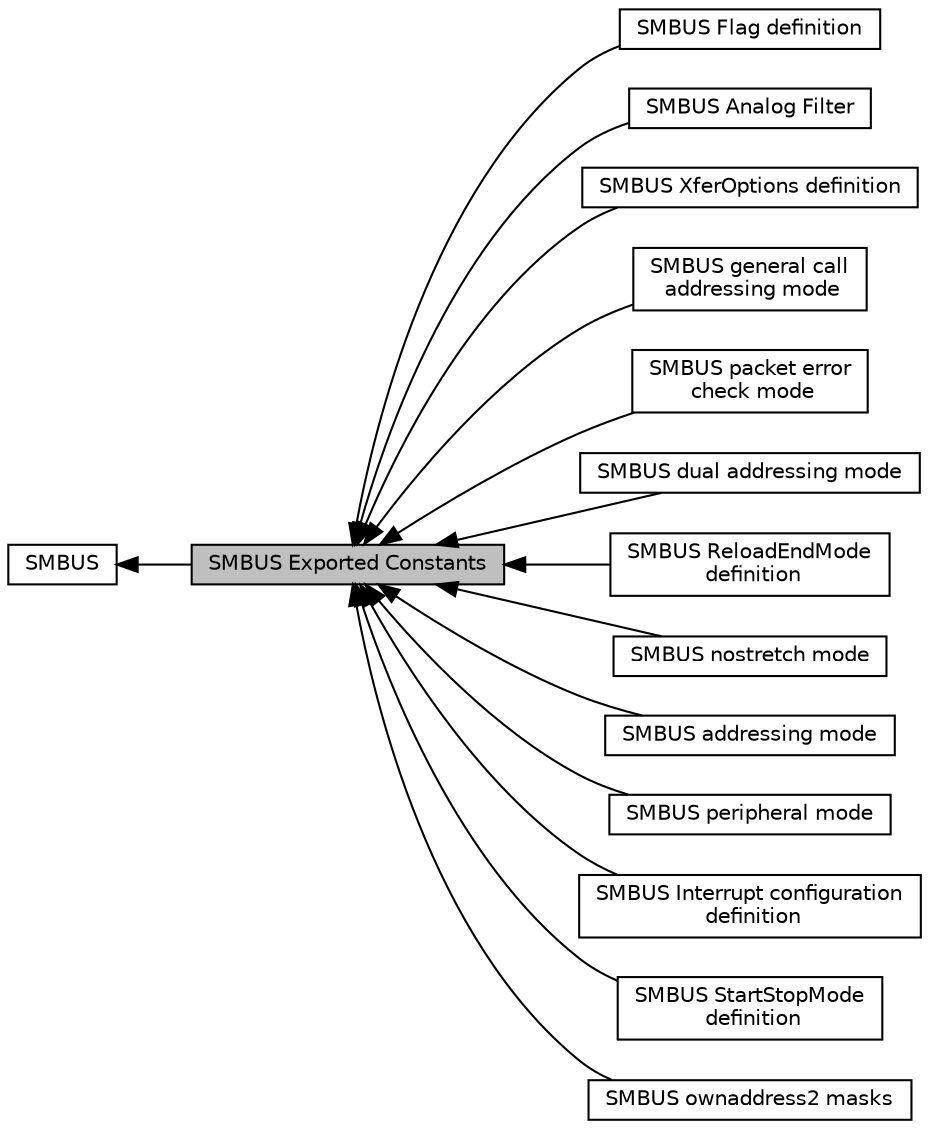 digraph "SMBUS Exported Constants"
{
  edge [fontname="Helvetica",fontsize="10",labelfontname="Helvetica",labelfontsize="10"];
  node [fontname="Helvetica",fontsize="10",shape=record];
  rankdir=LR;
  Node14 [label="SMBUS Flag definition",height=0.2,width=0.4,color="black", fillcolor="white", style="filled",URL="$group___s_m_b_u_s___flag__definition.html",tooltip="Flag definition Elements values convention: 0xXXXXYYYY. "];
  Node2 [label="SMBUS Analog Filter",height=0.2,width=0.4,color="black", fillcolor="white", style="filled",URL="$group___s_m_b_u_s___analog___filter.html"];
  Node12 [label="SMBUS XferOptions definition",height=0.2,width=0.4,color="black", fillcolor="white", style="filled",URL="$group___s_m_b_u_s___xfer_options__definition.html"];
  Node6 [label="SMBUS general call\l addressing mode",height=0.2,width=0.4,color="black", fillcolor="white", style="filled",URL="$group___s_m_b_u_s__general__call__addressing__mode.html"];
  Node8 [label="SMBUS packet error\l check mode",height=0.2,width=0.4,color="black", fillcolor="white", style="filled",URL="$group___s_m_b_u_s__packet__error__check__mode.html"];
  Node4 [label="SMBUS dual addressing mode",height=0.2,width=0.4,color="black", fillcolor="white", style="filled",URL="$group___s_m_b_u_s__dual__addressing__mode.html"];
  Node10 [label="SMBUS ReloadEndMode\l definition",height=0.2,width=0.4,color="black", fillcolor="white", style="filled",URL="$group___s_m_b_u_s___reload_end_mode__definition.html"];
  Node7 [label="SMBUS nostretch mode",height=0.2,width=0.4,color="black", fillcolor="white", style="filled",URL="$group___s_m_b_u_s__nostretch__mode.html"];
  Node3 [label="SMBUS addressing mode",height=0.2,width=0.4,color="black", fillcolor="white", style="filled",URL="$group___s_m_b_u_s__addressing__mode.html"];
  Node0 [label="SMBUS Exported Constants",height=0.2,width=0.4,color="black", fillcolor="grey75", style="filled", fontcolor="black"];
  Node9 [label="SMBUS peripheral mode",height=0.2,width=0.4,color="black", fillcolor="white", style="filled",URL="$group___s_m_b_u_s__peripheral__mode.html"];
  Node13 [label="SMBUS Interrupt configuration\l definition",height=0.2,width=0.4,color="black", fillcolor="white", style="filled",URL="$group___s_m_b_u_s___interrupt__configuration__definition.html",tooltip="SMBUS Interrupt definition Elements values convention: 0xXXXXXXXX. "];
  Node1 [label="SMBUS",height=0.2,width=0.4,color="black", fillcolor="white", style="filled",URL="$group___s_m_b_u_s.html",tooltip="SMBUS HAL module driver. "];
  Node11 [label="SMBUS StartStopMode\l definition",height=0.2,width=0.4,color="black", fillcolor="white", style="filled",URL="$group___s_m_b_u_s___start_stop_mode__definition.html"];
  Node5 [label="SMBUS ownaddress2 masks",height=0.2,width=0.4,color="black", fillcolor="white", style="filled",URL="$group___s_m_b_u_s__own__address2__masks.html"];
  Node1->Node0 [shape=plaintext, dir="back", style="solid"];
  Node0->Node2 [shape=plaintext, dir="back", style="solid"];
  Node0->Node3 [shape=plaintext, dir="back", style="solid"];
  Node0->Node4 [shape=plaintext, dir="back", style="solid"];
  Node0->Node5 [shape=plaintext, dir="back", style="solid"];
  Node0->Node6 [shape=plaintext, dir="back", style="solid"];
  Node0->Node7 [shape=plaintext, dir="back", style="solid"];
  Node0->Node8 [shape=plaintext, dir="back", style="solid"];
  Node0->Node9 [shape=plaintext, dir="back", style="solid"];
  Node0->Node10 [shape=plaintext, dir="back", style="solid"];
  Node0->Node11 [shape=plaintext, dir="back", style="solid"];
  Node0->Node12 [shape=plaintext, dir="back", style="solid"];
  Node0->Node13 [shape=plaintext, dir="back", style="solid"];
  Node0->Node14 [shape=plaintext, dir="back", style="solid"];
}
